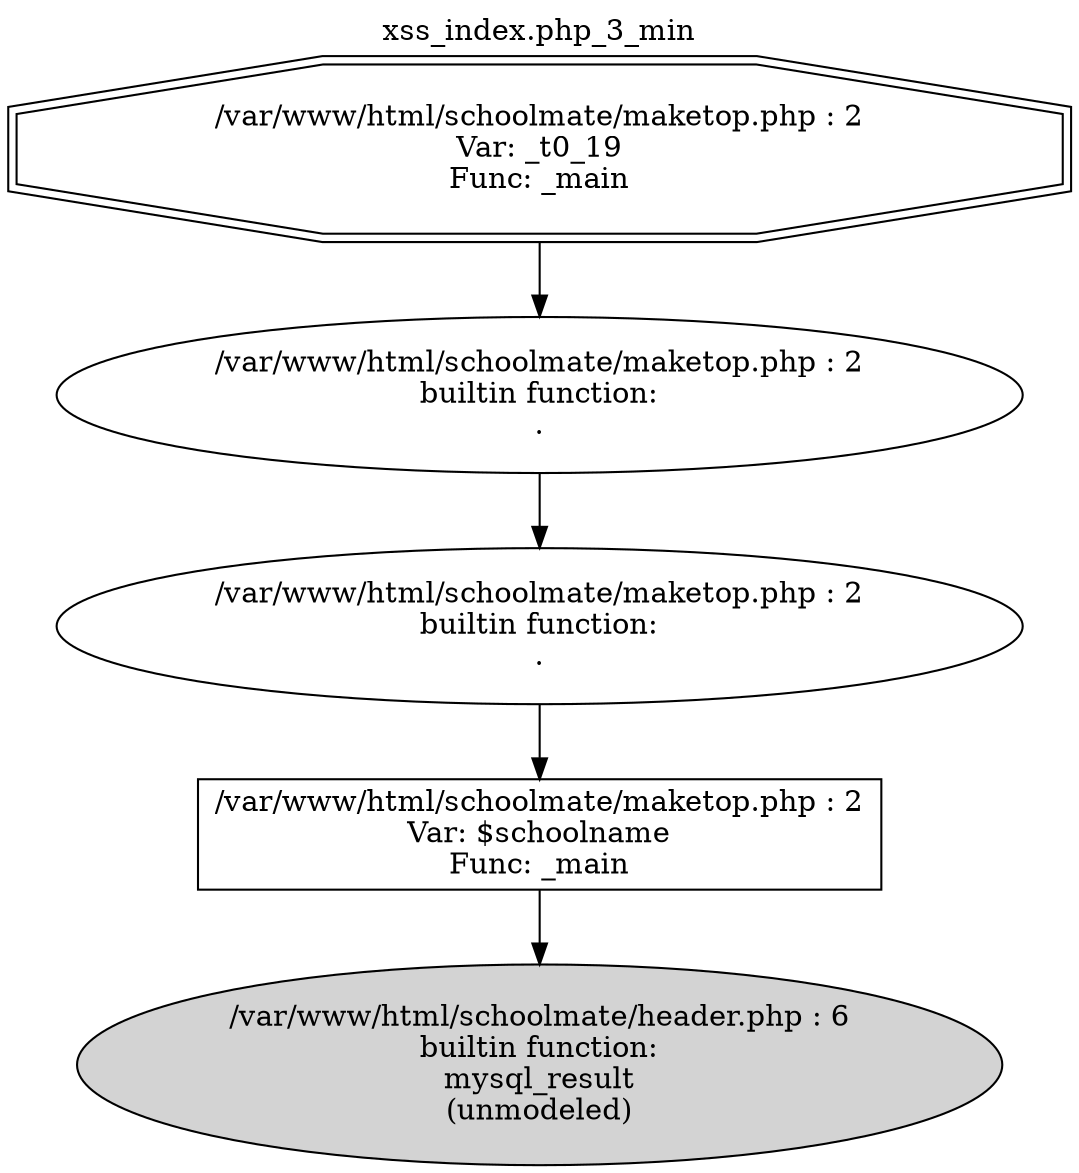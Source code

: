 digraph cfg {
  label="xss_index.php_3_min";
  labelloc=t;
  n1 [shape=doubleoctagon, label="/var/www/html/schoolmate/maketop.php : 2\nVar: _t0_19\nFunc: _main\n"];
  n2 [shape=ellipse, label="/var/www/html/schoolmate/maketop.php : 2\nbuiltin function:\n.\n"];
  n3 [shape=ellipse, label="/var/www/html/schoolmate/maketop.php : 2\nbuiltin function:\n.\n"];
  n4 [shape=box, label="/var/www/html/schoolmate/maketop.php : 2\nVar: $schoolname\nFunc: _main\n"];
  n5 [shape=ellipse, label="/var/www/html/schoolmate/header.php : 6\nbuiltin function:\nmysql_result\n(unmodeled)\n",style=filled];
  n1 -> n2;
  n2 -> n3;
  n3 -> n4;
  n4 -> n5;
}
